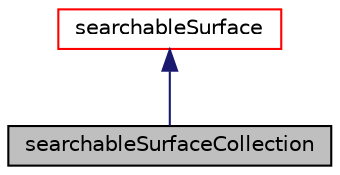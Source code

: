 digraph "searchableSurfaceCollection"
{
  bgcolor="transparent";
  edge [fontname="Helvetica",fontsize="10",labelfontname="Helvetica",labelfontsize="10"];
  node [fontname="Helvetica",fontsize="10",shape=record];
  Node1 [label="searchableSurfaceCollection",height=0.2,width=0.4,color="black", fillcolor="grey75", style="filled", fontcolor="black"];
  Node2 -> Node1 [dir="back",color="midnightblue",fontsize="10",style="solid",fontname="Helvetica"];
  Node2 [label="searchableSurface",height=0.2,width=0.4,color="red",URL="$a02261.html",tooltip="Base class of (analytical or triangulated) surface. Encapsulates all the search routines. WIP. "];
}
